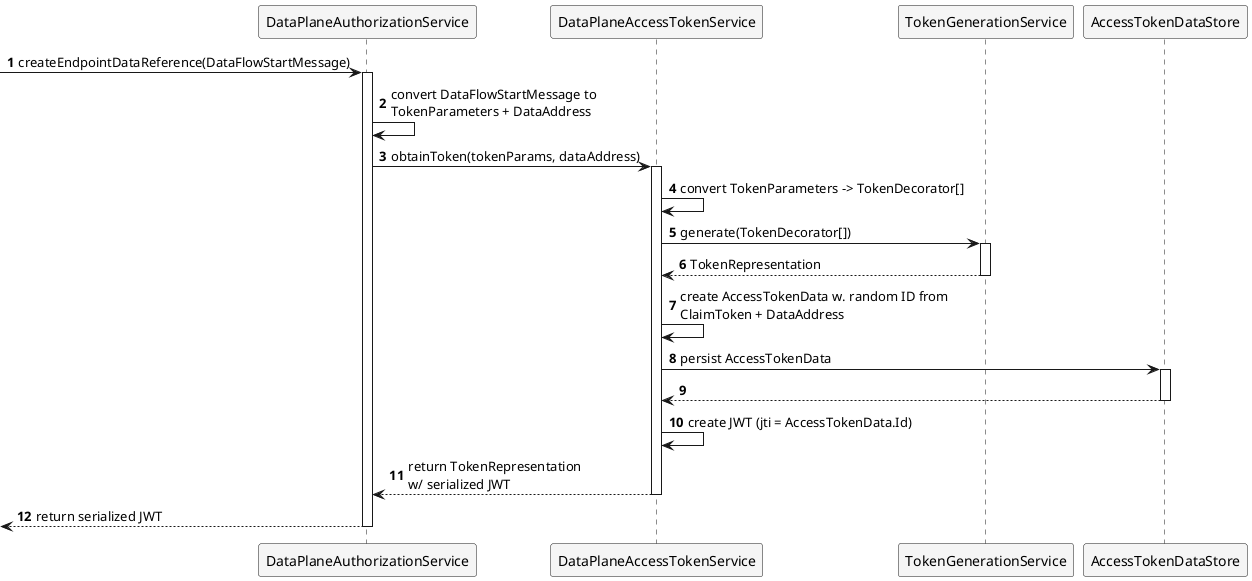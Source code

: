 '
'  Copyright (c) 2024 Bayerische Motoren Werke Aktiengesellschaft (BMW AG)
'
'  This program and the accompanying materials are made available under the
'  terms of the Apache License, Version 2.0 which is available at
'  https://www.apache.org/licenses/LICENSE-2.0
'
'  SPDX-License-Identifier: Apache-2.0
'
'  Contributors:
'      Amadeus - Initial Version
'

@startuml


skinParam NoteBackgroundColor WhiteSmoke
skinParam NoteFontColor Black
skinParam ParticipantBackgroundColor WhiteSmoke
skinParam ActorBackgroundColor WhiteSmoke
skinParam AgentBackgroundColor White
skinParam AgentBorderColor SkyBlue
skinparam shadowing false
skinparam BoxPadding 10

autonumber

participant DataPlaneAuthorizationService as dpauths
participant DataPlaneAccessTokenService as dpats
participant TokenGenerationService as tgs
participant AccessTokenDataStore as store


[-> dpauths: createEndpointDataReference(DataFlowStartMessage)
activate dpauths
dpauths -> dpauths: convert DataFlowStartMessage to \nTokenParameters + DataAddress
dpauths -> dpats: obtainToken(tokenParams, dataAddress)
activate dpats

dpats->dpats: convert TokenParameters -> TokenDecorator[]
dpats -> tgs: generate(TokenDecorator[])
activate tgs
return TokenRepresentation
deactivate tgs
dpats -> dpats: create AccessTokenData w. random ID from \nClaimToken + DataAddress
dpats -> store: persist AccessTokenData
activate store
return
dpats -> dpats: create JWT (jti = AccessTokenData.Id)
dpats --> dpauths: return TokenRepresentation \nw/ serialized JWT
deactivate dpats
[<-- dpauths: return serialized JWT
deactivate dpauths

@enduml